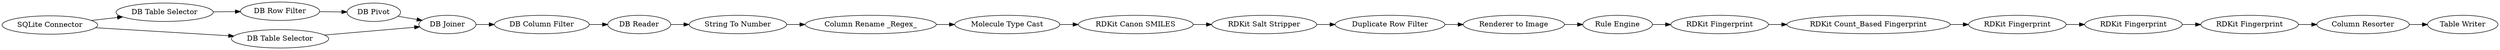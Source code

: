 digraph {
	"2729061573982469096_245" [label="RDKit Salt Stripper"]
	"2729061573982469096_232" [label="RDKit Fingerprint"]
	"2729061573982469096_244" [label="RDKit Canon SMILES"]
	"2729061573982469096_246" [label="Duplicate Row Filter"]
	"2729061573982469096_241" [label="Table Writer"]
	"2729061573982469096_230" [label="DB Row Filter"]
	"2729061573982469096_237" [label="RDKit Fingerprint"]
	"2729061573982469096_219" [label="DB Reader"]
	"2729061573982469096_14" [label="Renderer to Image"]
	"2729061573982469096_238" [label="RDKit Fingerprint"]
	"2729061573982469096_236" [label="RDKit Fingerprint"]
	"2729061573982469096_217" [label="DB Pivot"]
	"2729061573982469096_16" [label="Column Rename _Regex_"]
	"2729061573982469096_226" [label="Column Resorter"]
	"2729061573982469096_215" [label="DB Table Selector"]
	"2729061573982469096_216" [label="DB Table Selector"]
	"2729061573982469096_231" [label="DB Column Filter"]
	"2729061573982469096_13" [label="Molecule Type Cast"]
	"2729061573982469096_224" [label="String To Number"]
	"2729061573982469096_240" [label="RDKit Count_Based Fingerprint"]
	"2729061573982469096_243" [label="SQLite Connector"]
	"2729061573982469096_234" [label="Rule Engine"]
	"2729061573982469096_218" [label="DB Joiner"]
	"2729061573982469096_236" -> "2729061573982469096_237"
	"2729061573982469096_224" -> "2729061573982469096_16"
	"2729061573982469096_243" -> "2729061573982469096_215"
	"2729061573982469096_219" -> "2729061573982469096_224"
	"2729061573982469096_244" -> "2729061573982469096_245"
	"2729061573982469096_217" -> "2729061573982469096_218"
	"2729061573982469096_13" -> "2729061573982469096_244"
	"2729061573982469096_226" -> "2729061573982469096_241"
	"2729061573982469096_16" -> "2729061573982469096_13"
	"2729061573982469096_234" -> "2729061573982469096_232"
	"2729061573982469096_232" -> "2729061573982469096_240"
	"2729061573982469096_215" -> "2729061573982469096_230"
	"2729061573982469096_238" -> "2729061573982469096_226"
	"2729061573982469096_218" -> "2729061573982469096_231"
	"2729061573982469096_243" -> "2729061573982469096_216"
	"2729061573982469096_246" -> "2729061573982469096_14"
	"2729061573982469096_237" -> "2729061573982469096_238"
	"2729061573982469096_240" -> "2729061573982469096_236"
	"2729061573982469096_245" -> "2729061573982469096_246"
	"2729061573982469096_216" -> "2729061573982469096_218"
	"2729061573982469096_231" -> "2729061573982469096_219"
	"2729061573982469096_230" -> "2729061573982469096_217"
	"2729061573982469096_14" -> "2729061573982469096_234"
	rankdir=LR
}

